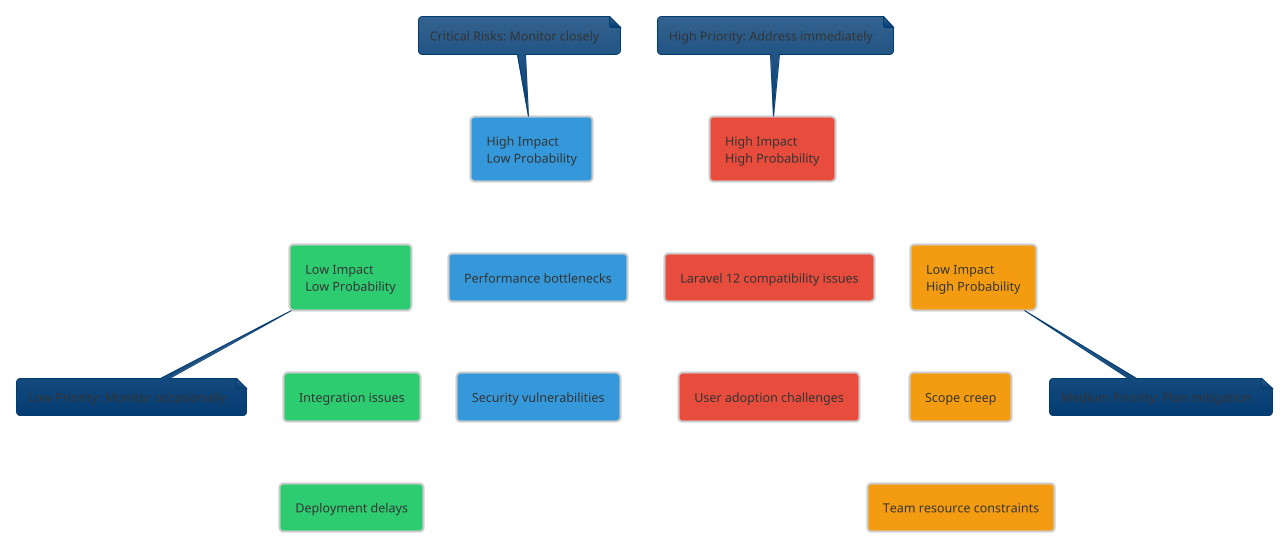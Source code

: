 @startuml Risk Assessment (Light Mode)

' Light mode theme
!theme cerulean
skinparam backgroundColor #FFFFFF
skinparam ArrowColor #666666
skinparam shadowing false
skinparam DefaultFontColor #333333

' Define styles
skinparam rectangle {
    BackgroundColor #f5f5f5
    BorderColor #cccccc
    FontColor #333333
}

' Create a 2x2 grid for risk assessment
rectangle "High Impact\nLow Probability" as HL #3498db
rectangle "High Impact\nHigh Probability" as HH #e74c3c
rectangle "Low Impact\nLow Probability" as LL #2ecc71
rectangle "Low Impact\nHigh Probability" as LH #f39c12

' Position the quadrants
HL -[hidden]right- HH
LL -[hidden]right- LH
HL -[hidden]down- LL
HH -[hidden]down- LH

' Add risks to each quadrant
rectangle "Performance bottlenecks" as R1 #3498db
rectangle "Security vulnerabilities" as R2 #3498db

rectangle "Laravel 12 compatibility issues" as R3 #e74c3c
rectangle "User adoption challenges" as R4 #e74c3c

rectangle "Integration issues" as R5 #2ecc71
rectangle "Deployment delays" as R6 #2ecc71

rectangle "Scope creep" as R7 #f39c12
rectangle "Team resource constraints" as R8 #f39c12

' Position risks within quadrants
HL -[hidden]down- R1
R1 -[hidden]down- R2

HH -[hidden]down- R3
R3 -[hidden]down- R4

LL -[hidden]down- R5
R5 -[hidden]down- R6

LH -[hidden]down- R7
R7 -[hidden]down- R8

' Add labels
note top of HL : Critical Risks: Monitor closely
note top of HH : High Priority: Address immediately
note bottom of LL : Low Priority: Monitor occasionally
note bottom of LH : Medium Priority: Plan mitigation

@enduml
